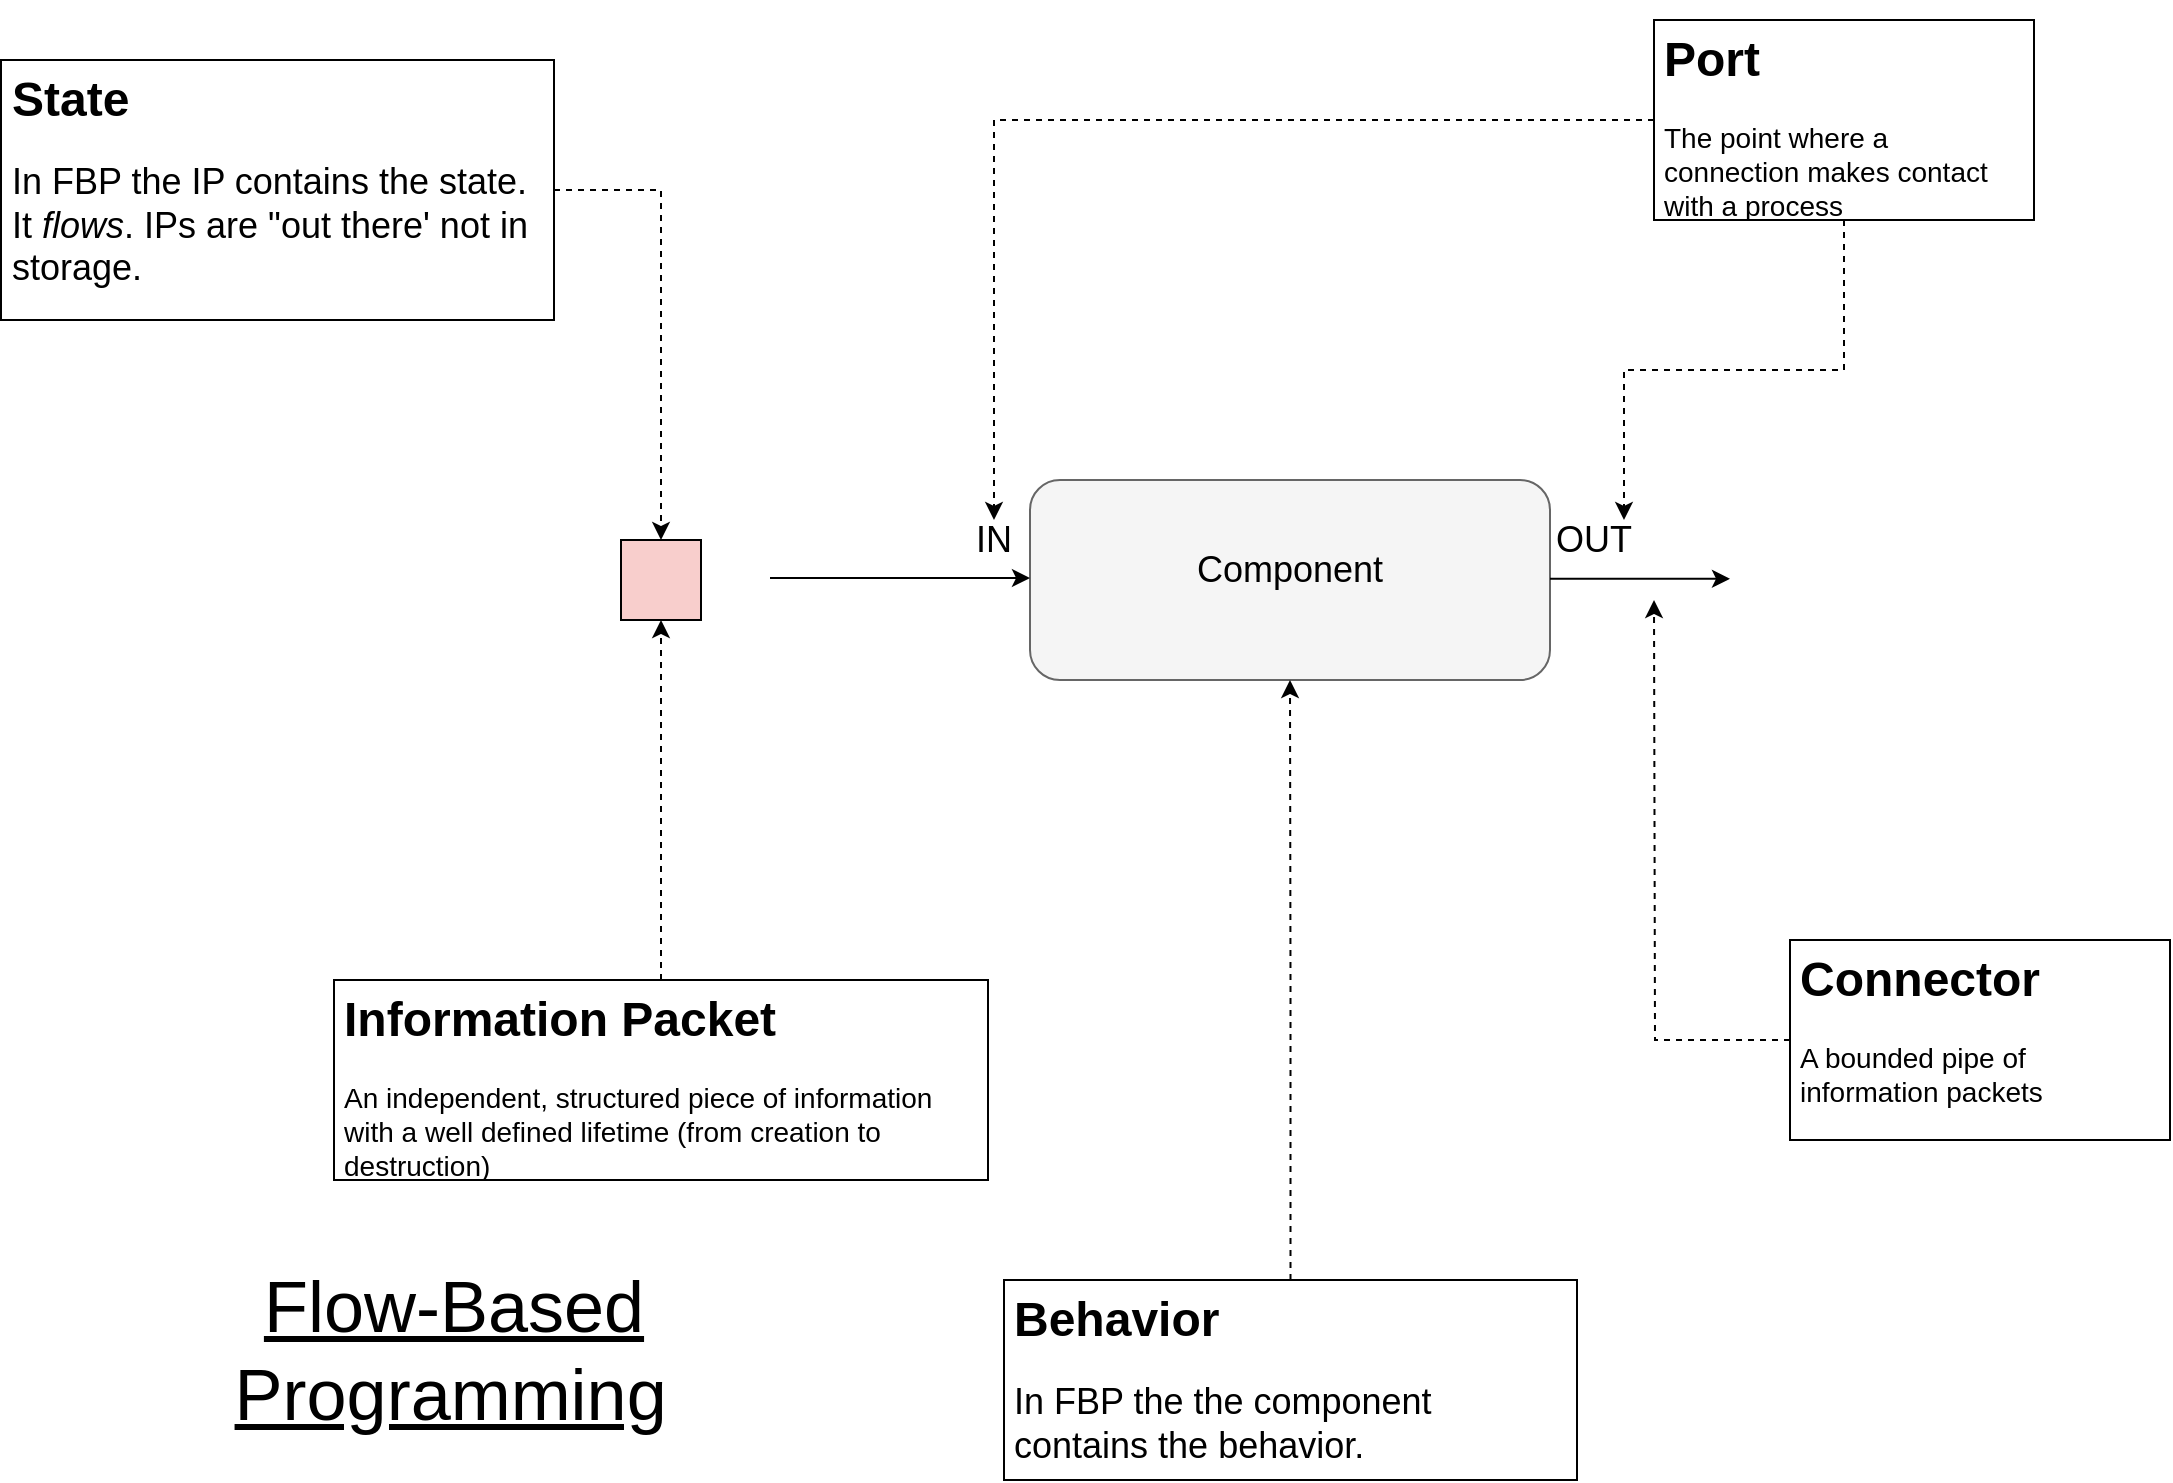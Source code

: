 <mxfile version="15.2.7" type="device"><diagram id="VDfDQE1wZO1YJUNRtIe0" name="Page-1"><mxGraphModel dx="922" dy="692" grid="1" gridSize="10" guides="1" tooltips="1" connect="1" arrows="1" fold="1" page="1" pageScale="1" pageWidth="1169" pageHeight="827" math="0" shadow="0"><root><mxCell id="0"/><mxCell id="1" parent="0"/><mxCell id="th6mKALDEdRYH_dDQBDS-1" value="" style="rounded=1;whiteSpace=wrap;html=1;fillColor=#f5f5f5;strokeColor=#666666;fontColor=#333333;" vertex="1" parent="1"><mxGeometry x="538" y="280" width="260" height="100" as="geometry"/></mxCell><mxCell id="th6mKALDEdRYH_dDQBDS-2" value="" style="endArrow=classic;html=1;" edge="1" parent="1"><mxGeometry width="50" height="50" relative="1" as="geometry"><mxPoint x="408" y="329" as="sourcePoint"/><mxPoint x="538" y="329" as="targetPoint"/></mxGeometry></mxCell><mxCell id="th6mKALDEdRYH_dDQBDS-3" value="&lt;font size=&quot;1&quot;&gt;&lt;u style=&quot;font-size: 36px&quot;&gt;Flow-Based Programming&lt;/u&gt;&lt;/font&gt;&amp;nbsp;" style="text;html=1;strokeColor=none;fillColor=none;align=center;verticalAlign=middle;whiteSpace=wrap;rounded=0;" vertex="1" parent="1"><mxGeometry x="100" y="690" width="300" height="50" as="geometry"/></mxCell><mxCell id="th6mKALDEdRYH_dDQBDS-4" value="&lt;font style=&quot;font-size: 18px&quot;&gt;Component&lt;/font&gt;" style="text;html=1;strokeColor=none;fillColor=none;align=center;verticalAlign=middle;whiteSpace=wrap;rounded=0;" vertex="1" parent="1"><mxGeometry x="613" y="300" width="110" height="50" as="geometry"/></mxCell><mxCell id="th6mKALDEdRYH_dDQBDS-5" value="&lt;font style=&quot;font-size: 18px&quot;&gt;IN&lt;/font&gt;" style="text;html=1;strokeColor=none;fillColor=none;align=center;verticalAlign=middle;whiteSpace=wrap;rounded=0;" vertex="1" parent="1"><mxGeometry x="490" y="300" width="60" height="20" as="geometry"/></mxCell><mxCell id="th6mKALDEdRYH_dDQBDS-6" value="" style="endArrow=classic;html=1;" edge="1" parent="1"><mxGeometry width="50" height="50" relative="1" as="geometry"><mxPoint x="798" y="329.41" as="sourcePoint"/><mxPoint x="888" y="329.41" as="targetPoint"/></mxGeometry></mxCell><mxCell id="th6mKALDEdRYH_dDQBDS-7" value="&lt;font style=&quot;font-size: 18px&quot;&gt;OUT&lt;/font&gt;" style="text;html=1;strokeColor=none;fillColor=none;align=center;verticalAlign=middle;whiteSpace=wrap;rounded=0;" vertex="1" parent="1"><mxGeometry x="790" y="300" width="60" height="20" as="geometry"/></mxCell><mxCell id="th6mKALDEdRYH_dDQBDS-8" value="" style="whiteSpace=wrap;html=1;aspect=fixed;fillColor=#F8CECC;" vertex="1" parent="1"><mxGeometry x="333.5" y="310" width="40" height="40" as="geometry"/></mxCell><mxCell id="th6mKALDEdRYH_dDQBDS-14" style="edgeStyle=orthogonalEdgeStyle;rounded=0;orthogonalLoop=1;jettySize=auto;html=1;dashed=1;" edge="1" parent="1" source="th6mKALDEdRYH_dDQBDS-12"><mxGeometry relative="1" as="geometry"><mxPoint x="850" y="340" as="targetPoint"/></mxGeometry></mxCell><mxCell id="th6mKALDEdRYH_dDQBDS-12" value="&lt;h1&gt;Connector&lt;/h1&gt;&lt;p&gt;&lt;font style=&quot;font-size: 14px&quot;&gt;A bounded pipe of information packets&lt;/font&gt;&lt;/p&gt;" style="text;html=1;strokeColor=default;fillColor=none;spacing=5;spacingTop=-20;whiteSpace=wrap;overflow=hidden;rounded=0;" vertex="1" parent="1"><mxGeometry x="918" y="510" width="190" height="100" as="geometry"/></mxCell><mxCell id="th6mKALDEdRYH_dDQBDS-16" style="edgeStyle=orthogonalEdgeStyle;rounded=0;orthogonalLoop=1;jettySize=auto;html=1;entryX=0.5;entryY=1;entryDx=0;entryDy=0;dashed=1;" edge="1" parent="1" source="th6mKALDEdRYH_dDQBDS-15" target="th6mKALDEdRYH_dDQBDS-8"><mxGeometry relative="1" as="geometry"><mxPoint x="355.5" y="360" as="targetPoint"/></mxGeometry></mxCell><mxCell id="th6mKALDEdRYH_dDQBDS-15" value="&lt;h1&gt;Information Packet&lt;/h1&gt;&lt;div&gt;&lt;font style=&quot;font-size: 14px&quot;&gt;An independent, structured piece of information with a well defined lifetime (from creation to destruction)&lt;/font&gt;&lt;br&gt;&lt;/div&gt;" style="text;html=1;strokeColor=default;fillColor=none;spacing=5;spacingTop=-20;whiteSpace=wrap;overflow=hidden;rounded=0;" vertex="1" parent="1"><mxGeometry x="190" y="530" width="327" height="100" as="geometry"/></mxCell><mxCell id="th6mKALDEdRYH_dDQBDS-18" style="edgeStyle=orthogonalEdgeStyle;rounded=0;orthogonalLoop=1;jettySize=auto;html=1;entryX=0.75;entryY=0;entryDx=0;entryDy=0;dashed=1;" edge="1" parent="1" source="th6mKALDEdRYH_dDQBDS-17" target="th6mKALDEdRYH_dDQBDS-7"><mxGeometry relative="1" as="geometry"/></mxCell><mxCell id="th6mKALDEdRYH_dDQBDS-19" style="edgeStyle=orthogonalEdgeStyle;rounded=0;orthogonalLoop=1;jettySize=auto;html=1;dashed=1;" edge="1" parent="1" source="th6mKALDEdRYH_dDQBDS-17" target="th6mKALDEdRYH_dDQBDS-5"><mxGeometry relative="1" as="geometry"/></mxCell><mxCell id="th6mKALDEdRYH_dDQBDS-17" value="&lt;h1&gt;Port&lt;/h1&gt;&lt;p&gt;&lt;font style=&quot;font-size: 14px&quot;&gt;The point where a connection makes contact with a process&lt;/font&gt;&lt;/p&gt;" style="text;html=1;strokeColor=default;fillColor=none;spacing=5;spacingTop=-20;whiteSpace=wrap;overflow=hidden;rounded=0;" vertex="1" parent="1"><mxGeometry x="850" y="50" width="190" height="100" as="geometry"/></mxCell><mxCell id="th6mKALDEdRYH_dDQBDS-23" style="edgeStyle=orthogonalEdgeStyle;rounded=0;orthogonalLoop=1;jettySize=auto;html=1;entryX=0.5;entryY=0;entryDx=0;entryDy=0;dashed=1;" edge="1" parent="1" source="th6mKALDEdRYH_dDQBDS-20" target="th6mKALDEdRYH_dDQBDS-8"><mxGeometry relative="1" as="geometry"/></mxCell><mxCell id="th6mKALDEdRYH_dDQBDS-20" value="&lt;h1&gt;State&amp;nbsp;&lt;/h1&gt;&lt;p&gt;&lt;font style=&quot;font-size: 18px&quot;&gt;In FBP the IP contains the state. It &lt;i&gt;flows&lt;/i&gt;. IPs are &quot;out there' not in storage.&lt;/font&gt;&lt;/p&gt;" style="text;html=1;strokeColor=default;fillColor=none;spacing=5;spacingTop=-20;whiteSpace=wrap;overflow=hidden;rounded=0;" vertex="1" parent="1"><mxGeometry x="23.5" y="70" width="276.5" height="130" as="geometry"/></mxCell><mxCell id="th6mKALDEdRYH_dDQBDS-25" style="edgeStyle=orthogonalEdgeStyle;rounded=0;orthogonalLoop=1;jettySize=auto;html=1;entryX=0.5;entryY=1;entryDx=0;entryDy=0;dashed=1;" edge="1" parent="1" source="th6mKALDEdRYH_dDQBDS-24" target="th6mKALDEdRYH_dDQBDS-1"><mxGeometry relative="1" as="geometry"/></mxCell><mxCell id="th6mKALDEdRYH_dDQBDS-24" value="&lt;h1&gt;Behavior&amp;nbsp;&lt;/h1&gt;&lt;p&gt;&lt;font style=&quot;font-size: 18px&quot;&gt;In FBP the the component contains the behavior.&lt;/font&gt;&lt;/p&gt;" style="text;html=1;strokeColor=default;fillColor=none;spacing=5;spacingTop=-20;whiteSpace=wrap;overflow=hidden;rounded=0;" vertex="1" parent="1"><mxGeometry x="525" y="680" width="286.5" height="100" as="geometry"/></mxCell></root></mxGraphModel></diagram></mxfile>